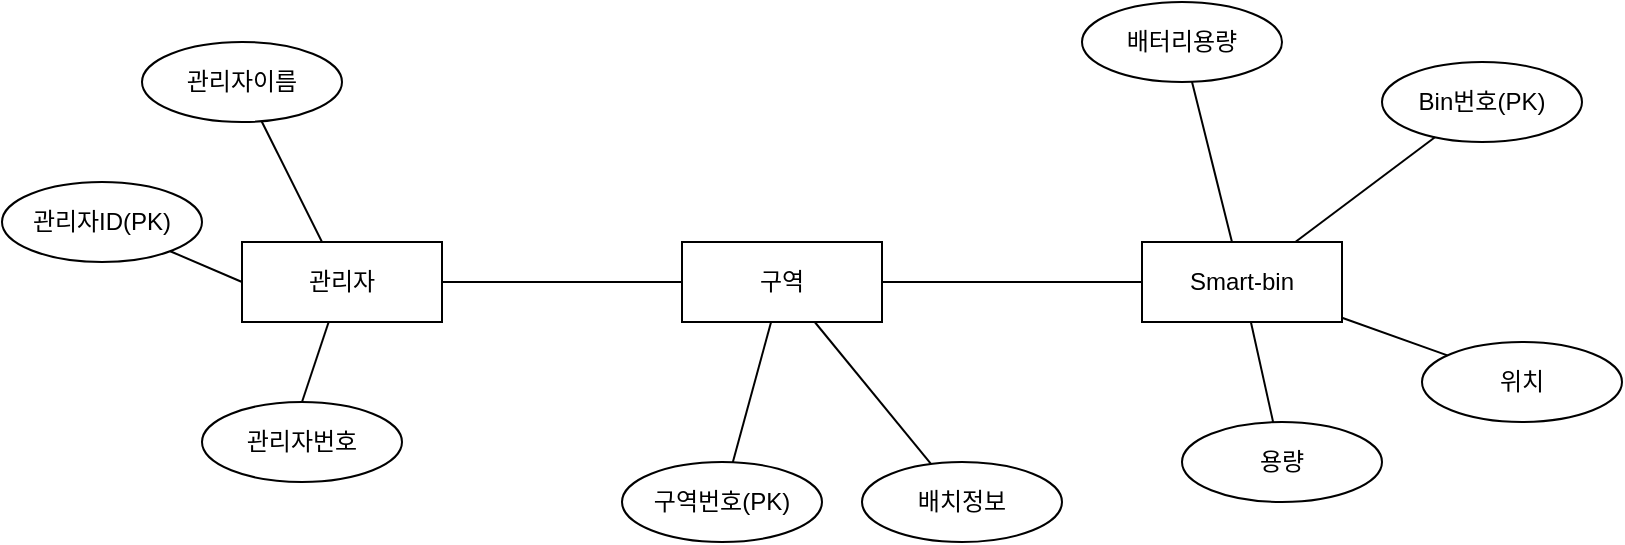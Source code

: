 <mxfile version="21.6.5" type="device">
  <diagram name="페이지-1" id="DMKuwa0YpSr04OW5ee-I">
    <mxGraphModel dx="1434" dy="756" grid="1" gridSize="10" guides="1" tooltips="1" connect="1" arrows="1" fold="1" page="1" pageScale="1" pageWidth="827" pageHeight="1169" math="0" shadow="0">
      <root>
        <mxCell id="0" />
        <mxCell id="1" parent="0" />
        <mxCell id="E_m02j8qiIaqm9t8874m-1" value="관리자" style="whiteSpace=wrap;html=1;align=center;" parent="1" vertex="1">
          <mxGeometry x="130" y="280" width="100" height="40" as="geometry" />
        </mxCell>
        <mxCell id="E_m02j8qiIaqm9t8874m-2" value="Smart-bin" style="whiteSpace=wrap;html=1;align=center;" parent="1" vertex="1">
          <mxGeometry x="580" y="280" width="100" height="40" as="geometry" />
        </mxCell>
        <mxCell id="E_m02j8qiIaqm9t8874m-5" value="관리자번호" style="ellipse;whiteSpace=wrap;html=1;align=center;" parent="1" vertex="1">
          <mxGeometry x="110" y="360" width="100" height="40" as="geometry" />
        </mxCell>
        <mxCell id="E_m02j8qiIaqm9t8874m-6" value="위치" style="ellipse;whiteSpace=wrap;html=1;align=center;" parent="1" vertex="1">
          <mxGeometry x="720" y="330" width="100" height="40" as="geometry" />
        </mxCell>
        <mxCell id="E_m02j8qiIaqm9t8874m-7" value="Bin번호(PK)" style="ellipse;whiteSpace=wrap;html=1;align=center;" parent="1" vertex="1">
          <mxGeometry x="700" y="190" width="100" height="40" as="geometry" />
        </mxCell>
        <mxCell id="E_m02j8qiIaqm9t8874m-8" value="배터리용량" style="ellipse;whiteSpace=wrap;html=1;align=center;" parent="1" vertex="1">
          <mxGeometry x="550" y="160" width="100" height="40" as="geometry" />
        </mxCell>
        <mxCell id="E_m02j8qiIaqm9t8874m-9" value="용량" style="ellipse;whiteSpace=wrap;html=1;align=center;" parent="1" vertex="1">
          <mxGeometry x="600" y="370" width="100" height="40" as="geometry" />
        </mxCell>
        <mxCell id="E_m02j8qiIaqm9t8874m-12" value="" style="endArrow=none;html=1;rounded=0;" parent="1" source="E_m02j8qiIaqm9t8874m-2" target="E_m02j8qiIaqm9t8874m-9" edge="1">
          <mxGeometry width="50" height="50" relative="1" as="geometry">
            <mxPoint x="390" y="410" as="sourcePoint" />
            <mxPoint x="440" y="360" as="targetPoint" />
          </mxGeometry>
        </mxCell>
        <mxCell id="E_m02j8qiIaqm9t8874m-13" value="" style="endArrow=none;html=1;rounded=0;" parent="1" source="E_m02j8qiIaqm9t8874m-2" target="E_m02j8qiIaqm9t8874m-8" edge="1">
          <mxGeometry width="50" height="50" relative="1" as="geometry">
            <mxPoint x="390" y="410" as="sourcePoint" />
            <mxPoint x="440" y="360" as="targetPoint" />
          </mxGeometry>
        </mxCell>
        <mxCell id="E_m02j8qiIaqm9t8874m-14" value="" style="endArrow=none;html=1;rounded=0;" parent="1" source="E_m02j8qiIaqm9t8874m-2" target="E_m02j8qiIaqm9t8874m-7" edge="1">
          <mxGeometry width="50" height="50" relative="1" as="geometry">
            <mxPoint x="390" y="410" as="sourcePoint" />
            <mxPoint x="440" y="360" as="targetPoint" />
          </mxGeometry>
        </mxCell>
        <mxCell id="E_m02j8qiIaqm9t8874m-15" value="" style="endArrow=none;html=1;rounded=0;" parent="1" source="E_m02j8qiIaqm9t8874m-2" target="E_m02j8qiIaqm9t8874m-6" edge="1">
          <mxGeometry width="50" height="50" relative="1" as="geometry">
            <mxPoint x="390" y="410" as="sourcePoint" />
            <mxPoint x="440" y="360" as="targetPoint" />
          </mxGeometry>
        </mxCell>
        <mxCell id="E_m02j8qiIaqm9t8874m-18" value="관리자이름" style="ellipse;whiteSpace=wrap;html=1;align=center;" parent="1" vertex="1">
          <mxGeometry x="80" y="180" width="100" height="40" as="geometry" />
        </mxCell>
        <mxCell id="E_m02j8qiIaqm9t8874m-20" value="" style="endArrow=none;html=1;rounded=0;" parent="1" source="E_m02j8qiIaqm9t8874m-1" target="E_m02j8qiIaqm9t8874m-18" edge="1">
          <mxGeometry width="50" height="50" relative="1" as="geometry">
            <mxPoint x="390" y="410" as="sourcePoint" />
            <mxPoint x="440" y="360" as="targetPoint" />
          </mxGeometry>
        </mxCell>
        <mxCell id="E_m02j8qiIaqm9t8874m-21" value="" style="endArrow=none;html=1;rounded=0;exitX=0.5;exitY=0;exitDx=0;exitDy=0;" parent="1" source="E_m02j8qiIaqm9t8874m-5" target="E_m02j8qiIaqm9t8874m-1" edge="1">
          <mxGeometry width="50" height="50" relative="1" as="geometry">
            <mxPoint x="390" y="410" as="sourcePoint" />
            <mxPoint x="440" y="360" as="targetPoint" />
          </mxGeometry>
        </mxCell>
        <mxCell id="E_m02j8qiIaqm9t8874m-32" value="구역" style="whiteSpace=wrap;html=1;align=center;" parent="1" vertex="1">
          <mxGeometry x="350" y="280" width="100" height="40" as="geometry" />
        </mxCell>
        <mxCell id="E_m02j8qiIaqm9t8874m-33" value="구역번호(PK)" style="ellipse;whiteSpace=wrap;html=1;align=center;" parent="1" vertex="1">
          <mxGeometry x="320" y="390" width="100" height="40" as="geometry" />
        </mxCell>
        <mxCell id="E_m02j8qiIaqm9t8874m-34" value="배치정보" style="ellipse;whiteSpace=wrap;html=1;align=center;" parent="1" vertex="1">
          <mxGeometry x="440" y="390" width="100" height="40" as="geometry" />
        </mxCell>
        <mxCell id="E_m02j8qiIaqm9t8874m-36" value="" style="endArrow=none;html=1;rounded=0;" parent="1" source="E_m02j8qiIaqm9t8874m-32" target="E_m02j8qiIaqm9t8874m-2" edge="1">
          <mxGeometry width="50" height="50" relative="1" as="geometry">
            <mxPoint x="390" y="410" as="sourcePoint" />
            <mxPoint x="440" y="360" as="targetPoint" />
          </mxGeometry>
        </mxCell>
        <mxCell id="E_m02j8qiIaqm9t8874m-37" value="" style="endArrow=none;html=1;rounded=0;exitX=0;exitY=0.5;exitDx=0;exitDy=0;" parent="1" source="E_m02j8qiIaqm9t8874m-32" target="E_m02j8qiIaqm9t8874m-1" edge="1">
          <mxGeometry width="50" height="50" relative="1" as="geometry">
            <mxPoint x="390" y="410" as="sourcePoint" />
            <mxPoint x="440" y="360" as="targetPoint" />
          </mxGeometry>
        </mxCell>
        <mxCell id="E_m02j8qiIaqm9t8874m-38" value="" style="endArrow=none;html=1;rounded=0;" parent="1" source="E_m02j8qiIaqm9t8874m-33" target="E_m02j8qiIaqm9t8874m-32" edge="1">
          <mxGeometry width="50" height="50" relative="1" as="geometry">
            <mxPoint x="360" y="230" as="sourcePoint" />
            <mxPoint x="410" y="180" as="targetPoint" />
          </mxGeometry>
        </mxCell>
        <mxCell id="E_m02j8qiIaqm9t8874m-39" value="" style="endArrow=none;html=1;rounded=0;" parent="1" source="E_m02j8qiIaqm9t8874m-34" target="E_m02j8qiIaqm9t8874m-32" edge="1">
          <mxGeometry width="50" height="50" relative="1" as="geometry">
            <mxPoint x="360" y="230" as="sourcePoint" />
            <mxPoint x="410" y="180" as="targetPoint" />
          </mxGeometry>
        </mxCell>
        <mxCell id="JQZYg1e0i8T4BrEuYOOY-4" value="관리자ID(PK)" style="ellipse;whiteSpace=wrap;html=1;align=center;" vertex="1" parent="1">
          <mxGeometry x="10" y="250" width="100" height="40" as="geometry" />
        </mxCell>
        <mxCell id="JQZYg1e0i8T4BrEuYOOY-5" value="" style="endArrow=none;html=1;rounded=0;entryX=0;entryY=0.5;entryDx=0;entryDy=0;" edge="1" parent="1" source="JQZYg1e0i8T4BrEuYOOY-4" target="E_m02j8qiIaqm9t8874m-1">
          <mxGeometry width="50" height="50" relative="1" as="geometry">
            <mxPoint x="620" y="410" as="sourcePoint" />
            <mxPoint x="670" y="360" as="targetPoint" />
          </mxGeometry>
        </mxCell>
      </root>
    </mxGraphModel>
  </diagram>
</mxfile>
